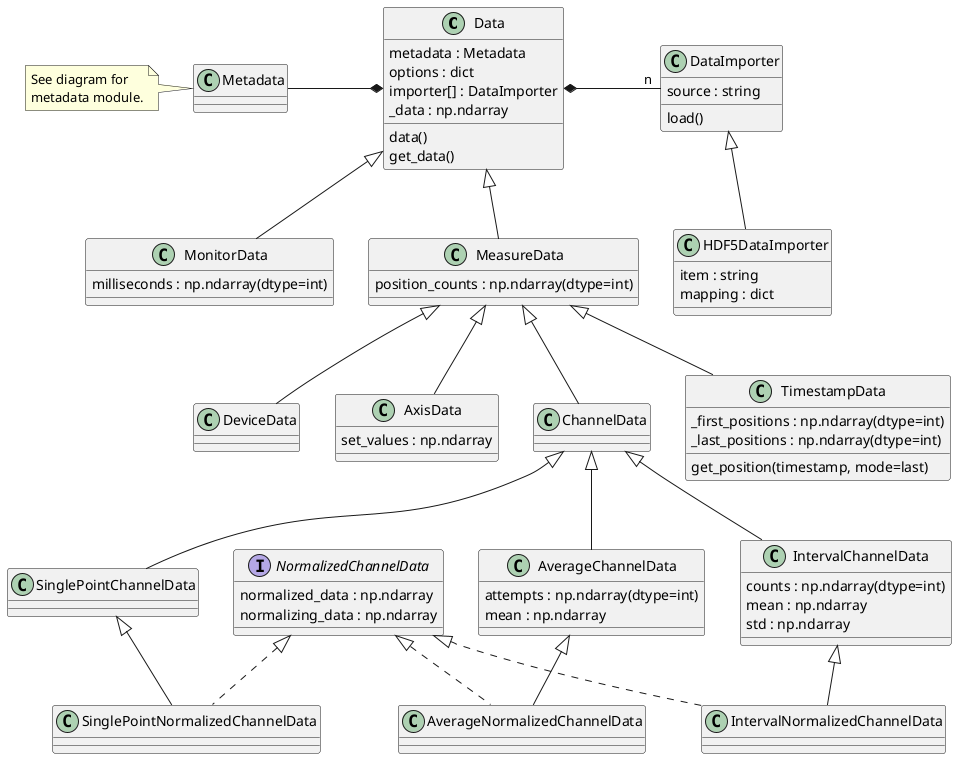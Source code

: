 @startuml
'skinparam dpi 150

class Data {
    metadata : Metadata
    options : dict
    importer[] : DataImporter
    _data : np.ndarray
    data()
    get_data()
}

class DataImporter {
    source : string
    load()
}

class HDF5DataImporter extends DataImporter {
    item : string
    mapping : dict
}

class Metadata {
}
note left: See diagram for\nmetadata module.

Data *- "n" DataImporter
Metadata -* Data

class MeasureData extends Data {
    {field} position_counts : np.ndarray(dtype=int)
}

class MonitorData extends Data {
    {field} milliseconds : np.ndarray(dtype=int)
}

Metadata -[hidden]> MonitorData
MonitorData -[hidden]> MeasureData

class DeviceData extends MeasureData

class AxisData extends MeasureData {
    set_values : np.ndarray
}

class ChannelData extends MeasureData {
}

class TimestampData extends MeasureData {
    {field} _first_positions : np.ndarray(dtype=int)
    {field} _last_positions : np.ndarray(dtype=int)
    get_position(timestamp, mode=last)
}

class SinglePointChannelData extends ChannelData {}

interface NormalizedChannelData {
    normalized_data : np.ndarray
    normalizing_data : np.ndarray
}

class SinglePointNormalizedChannelData extends SinglePointChannelData implements NormalizedChannelData {
}

class AverageChannelData extends ChannelData {
    {field} attempts : np.ndarray(dtype=int)
    mean : np.ndarray
}

class AverageNormalizedChannelData extends AverageChannelData implements NormalizedChannelData {
}

class IntervalChannelData extends ChannelData {
    {field} counts : np.ndarray(dtype=int)
    mean : np.ndarray
    std : np.ndarray
}

class IntervalNormalizedChannelData extends IntervalChannelData implements NormalizedChannelData {
}

@enduml
